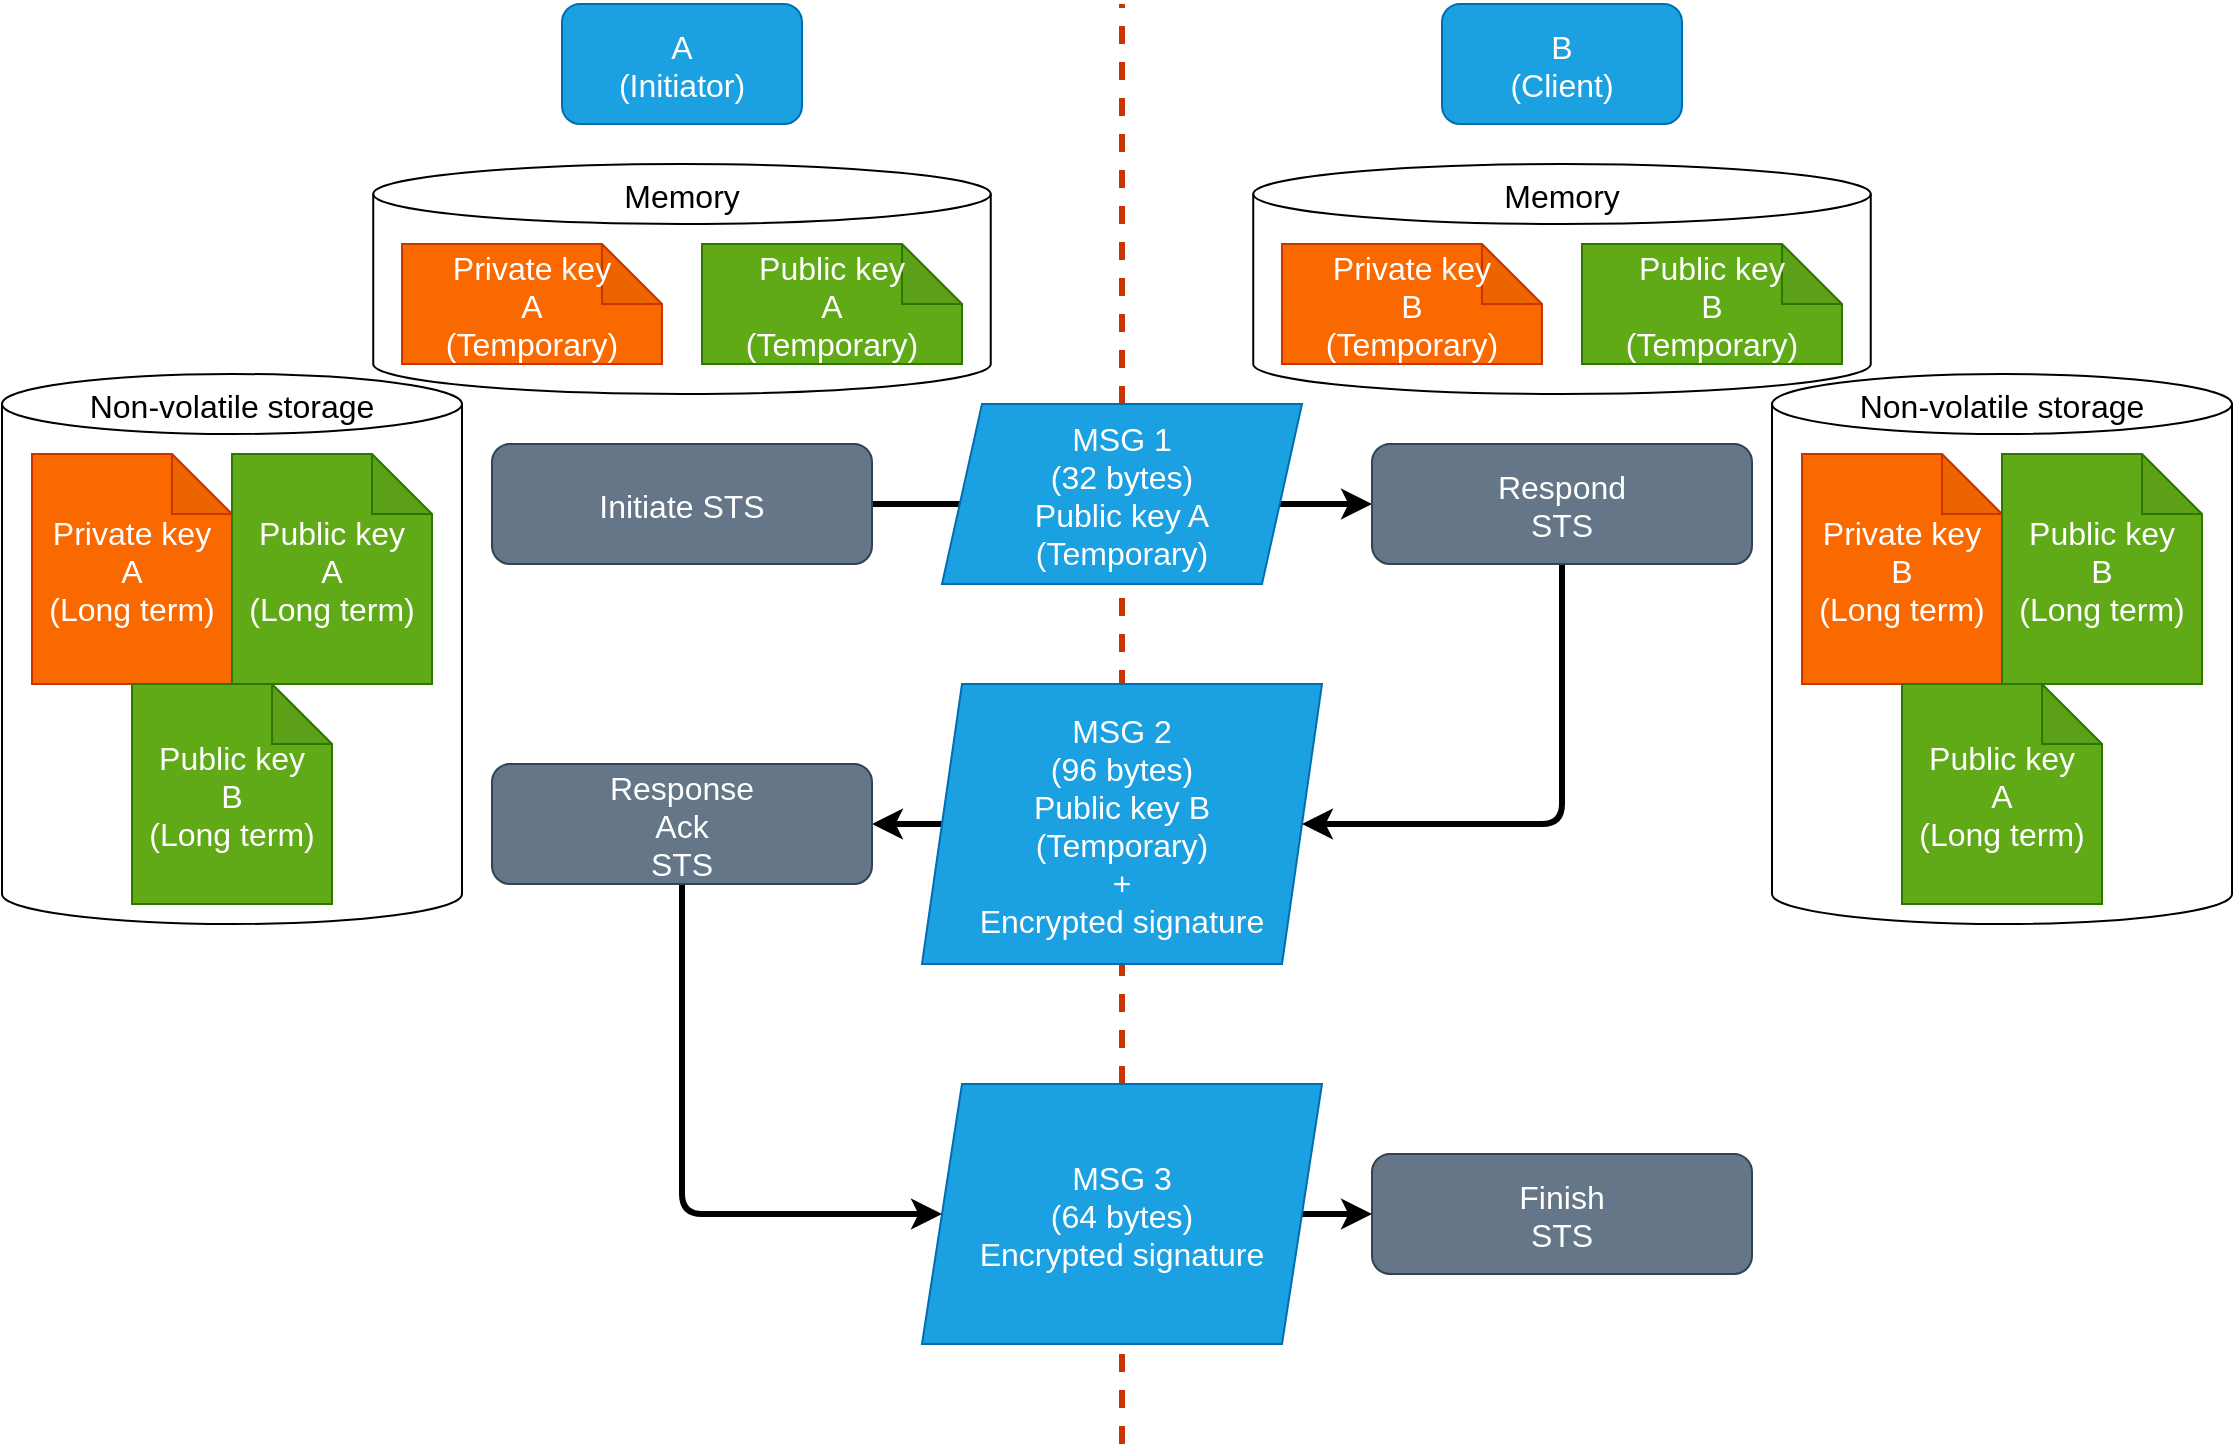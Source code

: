 <mxfile>
    <diagram id="tY58X3LhvNvo1phobhJk" name="Page-1">
        <mxGraphModel dx="1276" dy="851" grid="1" gridSize="10" guides="1" tooltips="1" connect="1" arrows="1" fold="1" page="1" pageScale="1" pageWidth="1600" pageHeight="900" math="0" shadow="0">
            <root>
                <mxCell id="0"/>
                <mxCell id="1" parent="0"/>
                <mxCell id="106" value="" style="shape=cylinder3;boundedLbl=1;backgroundOutline=1;size=15;" parent="1" vertex="1">
                    <mxGeometry x="825.62" y="160" width="308.75" height="115" as="geometry"/>
                </mxCell>
                <mxCell id="93" value="" style="shape=cylinder3;boundedLbl=1;backgroundOutline=1;size=15;" parent="1" vertex="1">
                    <mxGeometry x="1085" y="265" width="230" height="275" as="geometry"/>
                </mxCell>
                <mxCell id="92" value="" style="shape=cylinder3;boundedLbl=1;backgroundOutline=1;size=15;" parent="1" vertex="1">
                    <mxGeometry x="200" y="265" width="230" height="275" as="geometry"/>
                </mxCell>
                <mxCell id="2" value="A&#10;(Initiator)" style="rounded=1;fontSize=16;fontColor=#ffffff;fillColor=#1ba1e2;strokeColor=#006EAF;" parent="1" vertex="1">
                    <mxGeometry x="480" y="80" width="120" height="60" as="geometry"/>
                </mxCell>
                <mxCell id="3" value="B&#10;(Client)" style="rounded=1;fontSize=16;fontColor=#ffffff;fillColor=#1ba1e2;strokeColor=#006EAF;" parent="1" vertex="1">
                    <mxGeometry x="920" y="80" width="120" height="60" as="geometry"/>
                </mxCell>
                <mxCell id="4" value="" style="endArrow=none;dashed=1;fontSize=16;fontColor=#000000;strokeWidth=3;fillColor=#fa6800;strokeColor=#C73500;startArrow=none;" parent="1" source="66" edge="1">
                    <mxGeometry width="50" height="50" relative="1" as="geometry">
                        <mxPoint x="760" y="770" as="sourcePoint"/>
                        <mxPoint x="760" y="80" as="targetPoint"/>
                    </mxGeometry>
                </mxCell>
                <mxCell id="65" value="" style="edgeStyle=none;exitX=1;exitY=0.5;exitDx=0;exitDy=0;fontSize=16;strokeWidth=3;entryX=0;entryY=0.5;entryDx=0;entryDy=0;" parent="1" source="61" target="81" edge="1">
                    <mxGeometry relative="1" as="geometry">
                        <mxPoint x="880" y="329.75" as="targetPoint"/>
                    </mxGeometry>
                </mxCell>
                <mxCell id="61" value="Initiate STS" style="rounded=1;fillColor=#647687;fontColor=#ffffff;strokeColor=#314354;fontSize=16;" parent="1" vertex="1">
                    <mxGeometry x="445" y="300" width="190" height="60" as="geometry"/>
                </mxCell>
                <mxCell id="64" value="Finish&#10;STS" style="rounded=1;fillColor=#647687;fontColor=#ffffff;strokeColor=#314354;fontSize=16;" parent="1" vertex="1">
                    <mxGeometry x="885" y="655" width="190" height="60" as="geometry"/>
                </mxCell>
                <mxCell id="67" value="" style="endArrow=none;dashed=1;fontSize=16;fontColor=#000000;strokeWidth=3;fillColor=#fa6800;strokeColor=#C73500;startArrow=none;" parent="1" source="71" target="66" edge="1">
                    <mxGeometry width="50" height="50" relative="1" as="geometry">
                        <mxPoint x="760" y="700" as="sourcePoint"/>
                        <mxPoint x="760" y="10" as="targetPoint"/>
                    </mxGeometry>
                </mxCell>
                <mxCell id="66" value="MSG 1&#10;(32 bytes)&#10;Public key A&#10;(Temporary)" style="shape=parallelogram;perimeter=parallelogramPerimeter;fixedSize=1;fontSize=16;fillColor=#1ba1e2;fontColor=#ffffff;strokeColor=#006EAF;" parent="1" vertex="1">
                    <mxGeometry x="670" y="280" width="180" height="90" as="geometry"/>
                </mxCell>
                <mxCell id="85" value="" style="edgeStyle=none;exitX=0;exitY=0.5;exitDx=0;exitDy=0;entryX=1;entryY=0.5;entryDx=0;entryDy=0;strokeWidth=3;fontSize=16;" parent="1" source="69" target="84" edge="1">
                    <mxGeometry relative="1" as="geometry"/>
                </mxCell>
                <mxCell id="69" value="MSG 2&#10;(96 bytes)&#10;Public key B&#10;(Temporary)&#10;+&#10;Encrypted signature" style="shape=parallelogram;perimeter=parallelogramPerimeter;fixedSize=1;fontSize=16;fillColor=#1ba1e2;fontColor=#ffffff;strokeColor=#006EAF;" parent="1" vertex="1">
                    <mxGeometry x="660" y="420" width="200" height="140" as="geometry"/>
                </mxCell>
                <mxCell id="72" value="" style="endArrow=none;dashed=1;fontSize=16;fontColor=#000000;strokeWidth=3;fillColor=#fa6800;strokeColor=#C73500;" parent="1" target="71" edge="1">
                    <mxGeometry width="50" height="50" relative="1" as="geometry">
                        <mxPoint x="760" y="800" as="sourcePoint"/>
                        <mxPoint x="760" y="410" as="targetPoint"/>
                    </mxGeometry>
                </mxCell>
                <mxCell id="87" value="" style="edgeStyle=none;exitX=1;exitY=0.5;exitDx=0;exitDy=0;entryX=0;entryY=0.5;entryDx=0;entryDy=0;strokeWidth=3;fontSize=16;" parent="1" source="71" target="64" edge="1">
                    <mxGeometry relative="1" as="geometry"/>
                </mxCell>
                <mxCell id="71" value="MSG 3&#10;(64 bytes)&#10;Encrypted signature" style="shape=parallelogram;perimeter=parallelogramPerimeter;fixedSize=1;fontSize=16;fillColor=#1ba1e2;fontColor=#ffffff;strokeColor=#006EAF;" parent="1" vertex="1">
                    <mxGeometry x="660" y="620" width="200" height="130" as="geometry"/>
                </mxCell>
                <mxCell id="75" value="Private key&#10;A&#10;(Long term)" style="shape=note;backgroundOutline=1;darkOpacity=0.05;fillColor=#fa6800;fontColor=#FFFFFF;strokeColor=#C73500;fontSize=16;" parent="1" vertex="1">
                    <mxGeometry x="215" y="305" width="100" height="115" as="geometry"/>
                </mxCell>
                <mxCell id="76" value="Public key&#10;A&#10;(Long term)" style="shape=note;backgroundOutline=1;darkOpacity=0.05;fillColor=#60a917;fontColor=#ffffff;strokeColor=#2D7600;fontSize=16;" parent="1" vertex="1">
                    <mxGeometry x="315" y="305" width="100" height="115" as="geometry"/>
                </mxCell>
                <mxCell id="77" value="Public key&#10;B&#10;(Long term)" style="shape=note;backgroundOutline=1;darkOpacity=0.05;fillColor=#60a917;fontColor=#ffffff;strokeColor=#2D7600;fontSize=16;" parent="1" vertex="1">
                    <mxGeometry x="265" y="420" width="100" height="110" as="geometry"/>
                </mxCell>
                <mxCell id="78" value="Private key&#10;B&#10;(Long term)" style="shape=note;backgroundOutline=1;darkOpacity=0.05;fillColor=#fa6800;fontColor=#FFFFFF;strokeColor=#C73500;fontSize=16;" parent="1" vertex="1">
                    <mxGeometry x="1100" y="305" width="100" height="115" as="geometry"/>
                </mxCell>
                <mxCell id="79" value="Public key&#10;B&#10;(Long term)" style="shape=note;backgroundOutline=1;darkOpacity=0.05;fillColor=#60a917;fontColor=#ffffff;strokeColor=#2D7600;fontSize=16;" parent="1" vertex="1">
                    <mxGeometry x="1200" y="305" width="100" height="115" as="geometry"/>
                </mxCell>
                <mxCell id="80" value="Public key&#10;A&#10;(Long term)" style="shape=note;backgroundOutline=1;darkOpacity=0.05;fillColor=#60a917;fontColor=#ffffff;strokeColor=#2D7600;fontSize=16;" parent="1" vertex="1">
                    <mxGeometry x="1150" y="420" width="100" height="110" as="geometry"/>
                </mxCell>
                <mxCell id="82" value="" style="edgeStyle=none;exitX=0.5;exitY=1;exitDx=0;exitDy=0;entryX=1;entryY=0.5;entryDx=0;entryDy=0;fontSize=16;strokeWidth=3;" parent="1" source="81" target="69" edge="1">
                    <mxGeometry relative="1" as="geometry">
                        <Array as="points">
                            <mxPoint x="980" y="490"/>
                        </Array>
                    </mxGeometry>
                </mxCell>
                <mxCell id="81" value="Respond&#10;STS" style="rounded=1;fillColor=#647687;fontColor=#ffffff;strokeColor=#314354;fontSize=16;" parent="1" vertex="1">
                    <mxGeometry x="885" y="300" width="190" height="60" as="geometry"/>
                </mxCell>
                <mxCell id="86" value="" style="edgeStyle=none;exitX=0.5;exitY=1;exitDx=0;exitDy=0;entryX=0;entryY=0.5;entryDx=0;entryDy=0;strokeWidth=3;fontSize=16;" parent="1" source="84" target="71" edge="1">
                    <mxGeometry relative="1" as="geometry">
                        <Array as="points">
                            <mxPoint x="540" y="685"/>
                        </Array>
                    </mxGeometry>
                </mxCell>
                <mxCell id="84" value="Response&#10;Ack&#10;STS" style="rounded=1;fillColor=#647687;fontColor=#ffffff;strokeColor=#314354;fontSize=16;" parent="1" vertex="1">
                    <mxGeometry x="445" y="460" width="190" height="60" as="geometry"/>
                </mxCell>
                <mxCell id="94" value="Non-volatile storage" style="text;strokeColor=none;fillColor=none;align=center;verticalAlign=middle;rounded=0;fontSize=16;" parent="1" vertex="1">
                    <mxGeometry x="230" y="265" width="170" height="30" as="geometry"/>
                </mxCell>
                <mxCell id="95" value="Non-volatile storage" style="text;strokeColor=none;fillColor=none;align=center;verticalAlign=middle;rounded=0;fontSize=16;" parent="1" vertex="1">
                    <mxGeometry x="1115" y="265" width="170" height="30" as="geometry"/>
                </mxCell>
                <mxCell id="97" value="" style="shape=cylinder3;boundedLbl=1;backgroundOutline=1;size=15;" parent="1" vertex="1">
                    <mxGeometry x="385.62" y="160" width="308.75" height="115" as="geometry"/>
                </mxCell>
                <mxCell id="98" value="Private key&#10;A&#10;(Temporary)" style="shape=note;backgroundOutline=1;darkOpacity=0.05;fillColor=#fa6800;fontColor=#FFFFFF;strokeColor=#C73500;fontSize=16;" parent="1" vertex="1">
                    <mxGeometry x="400" y="200" width="130" height="60" as="geometry"/>
                </mxCell>
                <mxCell id="99" value="Public key&#10;A&#10;(Temporary)" style="shape=note;backgroundOutline=1;darkOpacity=0.05;fillColor=#60a917;fontColor=#ffffff;strokeColor=#2D7600;fontSize=16;" parent="1" vertex="1">
                    <mxGeometry x="550" y="200" width="130" height="60" as="geometry"/>
                </mxCell>
                <mxCell id="101" value="Memory" style="text;strokeColor=none;fillColor=none;align=center;verticalAlign=middle;rounded=0;fontSize=16;" parent="1" vertex="1">
                    <mxGeometry x="455.01" y="160" width="170" height="30" as="geometry"/>
                </mxCell>
                <mxCell id="103" value="Private key&#10;B&#10;(Temporary)" style="shape=note;backgroundOutline=1;darkOpacity=0.05;fillColor=#fa6800;fontColor=#FFFFFF;strokeColor=#C73500;fontSize=16;" parent="1" vertex="1">
                    <mxGeometry x="839.99" y="200" width="130" height="60" as="geometry"/>
                </mxCell>
                <mxCell id="104" value="Public key&#10;B&#10;(Temporary)" style="shape=note;backgroundOutline=1;darkOpacity=0.05;fillColor=#60a917;fontColor=#ffffff;strokeColor=#2D7600;fontSize=16;" parent="1" vertex="1">
                    <mxGeometry x="989.99" y="200" width="130" height="60" as="geometry"/>
                </mxCell>
                <mxCell id="105" value="Memory" style="text;strokeColor=none;fillColor=none;align=center;verticalAlign=middle;rounded=0;fontSize=16;" parent="1" vertex="1">
                    <mxGeometry x="895" y="160" width="170" height="30" as="geometry"/>
                </mxCell>
            </root>
        </mxGraphModel>
    </diagram>
</mxfile>